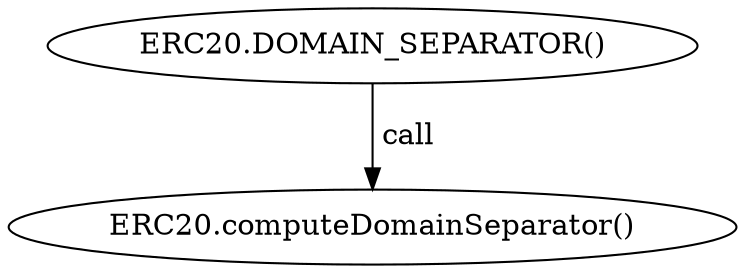 digraph "" {
	graph [bb="0,0,299.36,124.8"];
	node [label="\N"];
	"ERC20.DOMAIN_SEPARATOR()"	 [height=0.5,
		pos="149.68,106.8",
		width=4.1433];
	"ERC20.computeDomainSeparator()"	 [height=0.5,
		pos="149.68,18",
		width=4.1578];
	"ERC20.DOMAIN_SEPARATOR()" -> "ERC20.computeDomainSeparator()" [key=call,
	label=" call",
	lp="161.54,62.4",
	pos="e,149.68,36.072 149.68,88.401 149.68,76.295 149.68,60.208 149.68,46.467"];
}
